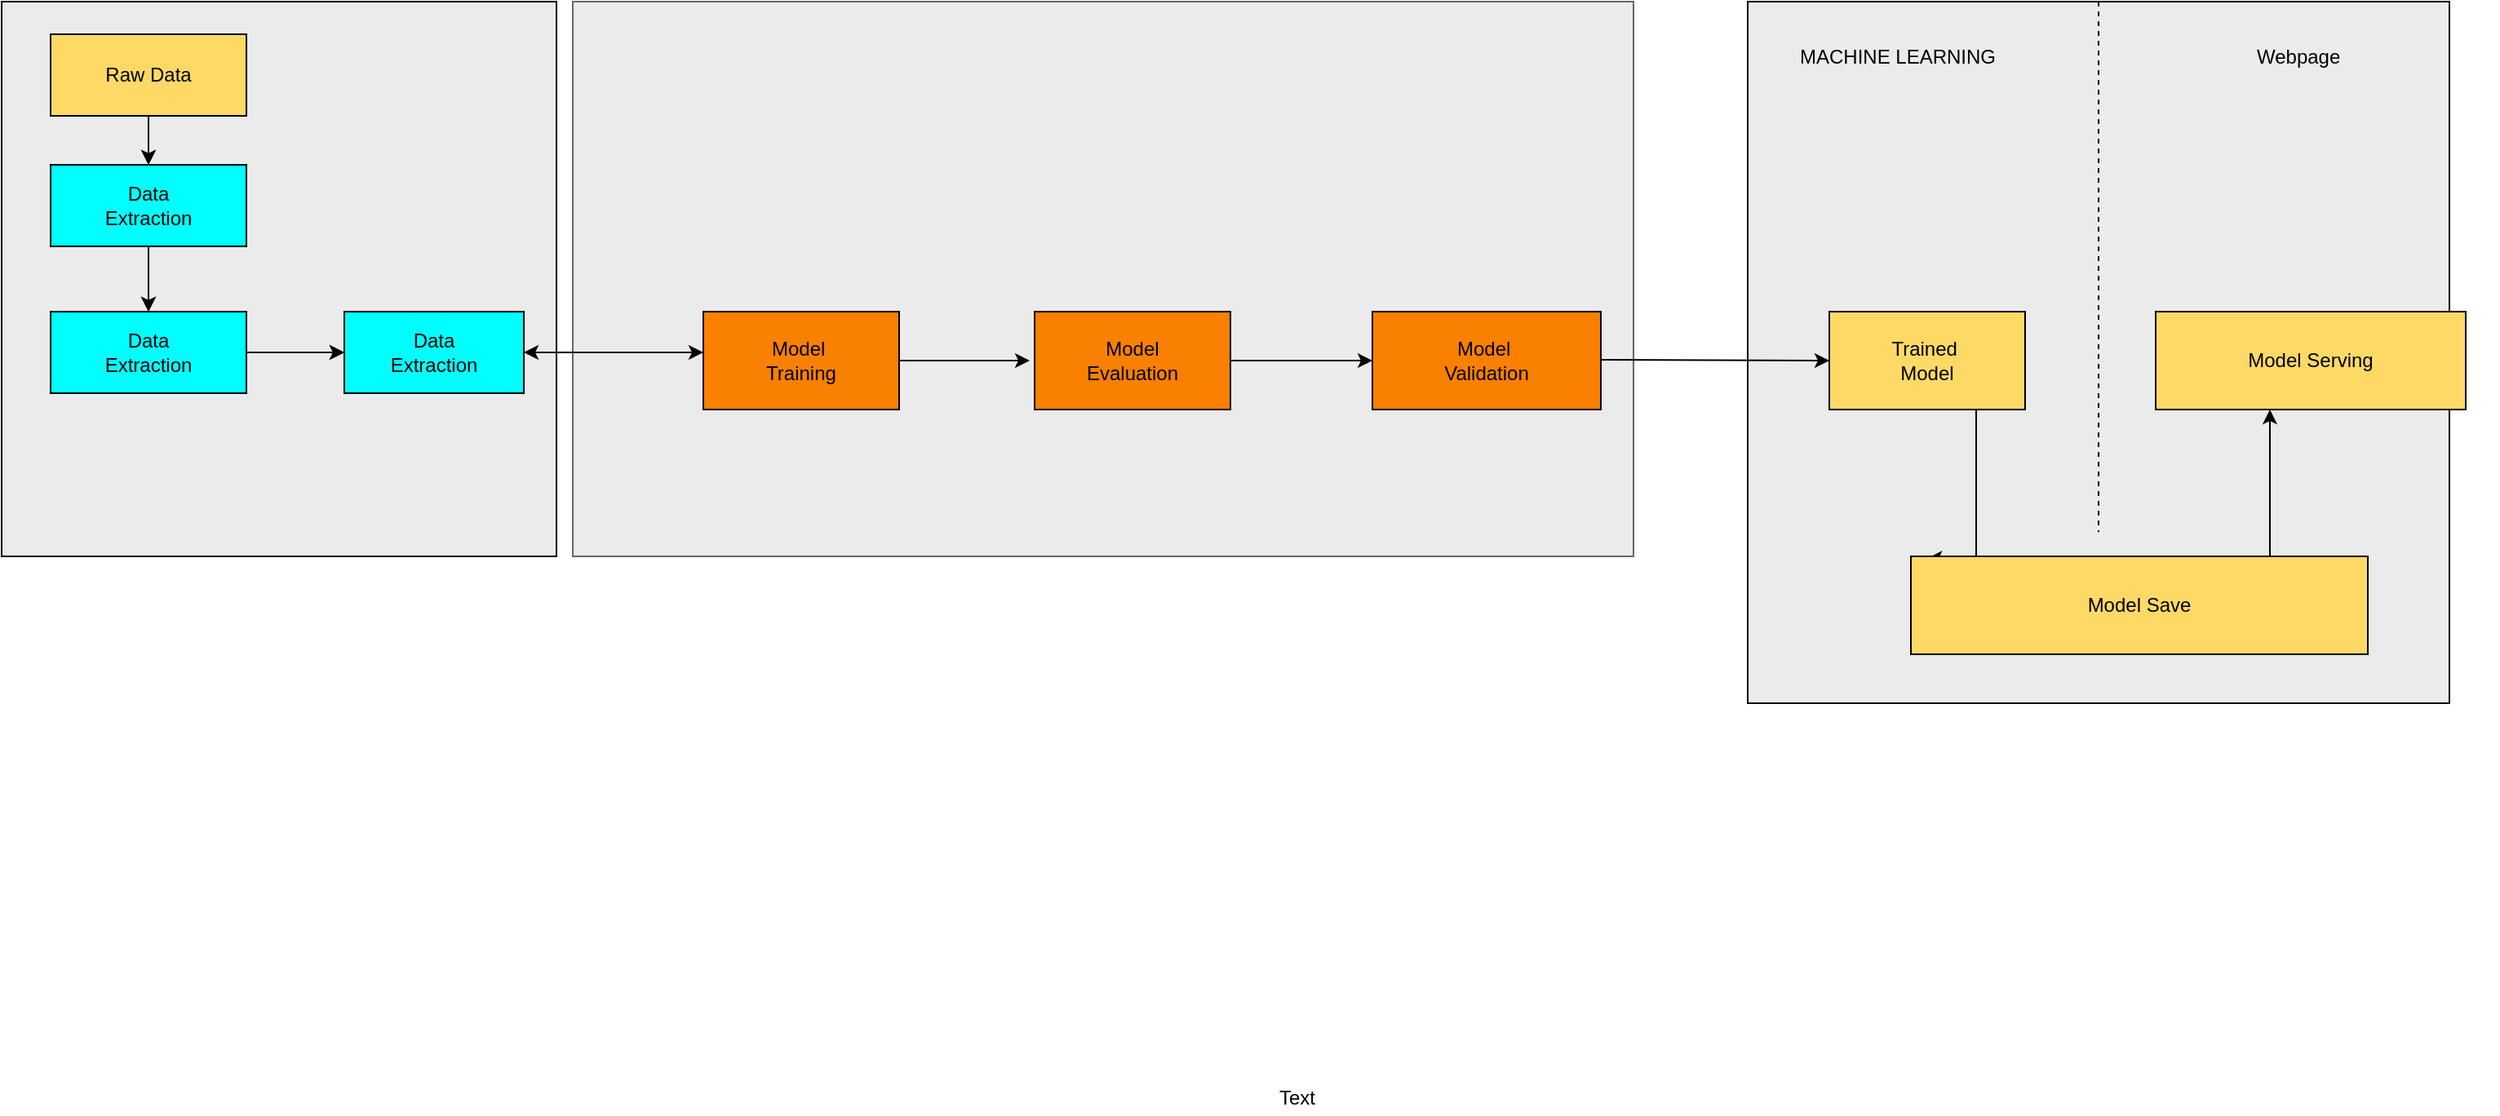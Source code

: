 <mxfile version="17.4.4" type="github">
  <diagram id="H_l5TwUQKEGQv2M3ZErB" name="Page-1">
    <mxGraphModel dx="1865" dy="588" grid="1" gridSize="10" guides="1" tooltips="1" connect="1" arrows="1" fold="1" page="1" pageScale="1" pageWidth="827" pageHeight="1169" math="0" shadow="0">
      <root>
        <mxCell id="0" />
        <mxCell id="1" parent="0" />
        <mxCell id="JLFY8NRblCiNXM_IZGkD-57" value="" style="whiteSpace=wrap;html=1;aspect=fixed;fillColor=#EBEBEB;gradientColor=none;" vertex="1" parent="1">
          <mxGeometry x="-10" y="40" width="340" height="340" as="geometry" />
        </mxCell>
        <mxCell id="JLFY8NRblCiNXM_IZGkD-58" value="" style="edgeStyle=orthogonalEdgeStyle;rounded=0;orthogonalLoop=1;jettySize=auto;html=1;" edge="1" parent="1" source="JLFY8NRblCiNXM_IZGkD-59" target="JLFY8NRblCiNXM_IZGkD-61">
          <mxGeometry relative="1" as="geometry" />
        </mxCell>
        <mxCell id="JLFY8NRblCiNXM_IZGkD-59" value="Raw Data" style="rounded=0;whiteSpace=wrap;html=1;fillColor=#FFD966;" vertex="1" parent="1">
          <mxGeometry x="20" y="60" width="120" height="50" as="geometry" />
        </mxCell>
        <mxCell id="JLFY8NRblCiNXM_IZGkD-60" value="" style="edgeStyle=orthogonalEdgeStyle;rounded=0;orthogonalLoop=1;jettySize=auto;html=1;" edge="1" parent="1" source="JLFY8NRblCiNXM_IZGkD-61" target="JLFY8NRblCiNXM_IZGkD-63">
          <mxGeometry relative="1" as="geometry" />
        </mxCell>
        <mxCell id="JLFY8NRblCiNXM_IZGkD-61" value="Data &lt;br&gt;Extraction" style="rounded=0;whiteSpace=wrap;html=1;fillColor=#FFD966;" vertex="1" parent="1">
          <mxGeometry x="20" y="140" width="120" height="50" as="geometry" />
        </mxCell>
        <mxCell id="JLFY8NRblCiNXM_IZGkD-62" value="" style="edgeStyle=orthogonalEdgeStyle;rounded=0;orthogonalLoop=1;jettySize=auto;html=1;" edge="1" parent="1" source="JLFY8NRblCiNXM_IZGkD-63" target="JLFY8NRblCiNXM_IZGkD-64">
          <mxGeometry relative="1" as="geometry" />
        </mxCell>
        <mxCell id="JLFY8NRblCiNXM_IZGkD-63" value="Data &lt;br&gt;Extraction" style="rounded=0;whiteSpace=wrap;html=1;fillColor=#FFD966;" vertex="1" parent="1">
          <mxGeometry x="20" y="230" width="120" height="50" as="geometry" />
        </mxCell>
        <mxCell id="JLFY8NRblCiNXM_IZGkD-64" value="Data &lt;br&gt;Extraction" style="rounded=0;whiteSpace=wrap;html=1;fillColor=#FFD966;" vertex="1" parent="1">
          <mxGeometry x="200" y="230" width="110" height="50" as="geometry" />
        </mxCell>
        <mxCell id="JLFY8NRblCiNXM_IZGkD-65" value="" style="rounded=0;whiteSpace=wrap;html=1;fillColor=#EBEBEB;strokeColor=#666666;fontColor=#333333;gradientColor=none;" vertex="1" parent="1">
          <mxGeometry x="340" y="40" width="650" height="340" as="geometry" />
        </mxCell>
        <mxCell id="JLFY8NRblCiNXM_IZGkD-66" value="" style="edgeStyle=orthogonalEdgeStyle;rounded=0;orthogonalLoop=1;jettySize=auto;html=1;" edge="1" parent="1" source="JLFY8NRblCiNXM_IZGkD-67" target="JLFY8NRblCiNXM_IZGkD-69">
          <mxGeometry relative="1" as="geometry" />
        </mxCell>
        <mxCell id="JLFY8NRblCiNXM_IZGkD-67" value="Raw Data" style="rounded=0;whiteSpace=wrap;html=1;fillColor=#FFD966;" vertex="1" parent="1">
          <mxGeometry x="20" y="60" width="120" height="50" as="geometry" />
        </mxCell>
        <mxCell id="JLFY8NRblCiNXM_IZGkD-68" value="" style="edgeStyle=orthogonalEdgeStyle;rounded=0;orthogonalLoop=1;jettySize=auto;html=1;" edge="1" parent="1" source="JLFY8NRblCiNXM_IZGkD-69" target="JLFY8NRblCiNXM_IZGkD-71">
          <mxGeometry relative="1" as="geometry" />
        </mxCell>
        <mxCell id="JLFY8NRblCiNXM_IZGkD-69" value="Data &lt;br&gt;Extraction" style="rounded=0;whiteSpace=wrap;html=1;fillColor=#00FFFF;" vertex="1" parent="1">
          <mxGeometry x="20" y="140" width="120" height="50" as="geometry" />
        </mxCell>
        <mxCell id="JLFY8NRblCiNXM_IZGkD-70" value="" style="edgeStyle=orthogonalEdgeStyle;rounded=0;orthogonalLoop=1;jettySize=auto;html=1;" edge="1" parent="1" source="JLFY8NRblCiNXM_IZGkD-71" target="JLFY8NRblCiNXM_IZGkD-72">
          <mxGeometry relative="1" as="geometry" />
        </mxCell>
        <mxCell id="JLFY8NRblCiNXM_IZGkD-71" value="Data &lt;br&gt;Extraction" style="rounded=0;whiteSpace=wrap;html=1;fillColor=#00FFFF;" vertex="1" parent="1">
          <mxGeometry x="20" y="230" width="120" height="50" as="geometry" />
        </mxCell>
        <mxCell id="JLFY8NRblCiNXM_IZGkD-72" value="Data &lt;br&gt;Extraction" style="rounded=0;whiteSpace=wrap;html=1;fillColor=#00FFFF;" vertex="1" parent="1">
          <mxGeometry x="200" y="230" width="110" height="50" as="geometry" />
        </mxCell>
        <mxCell id="JLFY8NRblCiNXM_IZGkD-73" value="" style="endArrow=classic;startArrow=classic;html=1;rounded=0;exitX=1;exitY=0.5;exitDx=0;exitDy=0;" edge="1" parent="1" source="JLFY8NRblCiNXM_IZGkD-72">
          <mxGeometry width="50" height="50" relative="1" as="geometry">
            <mxPoint x="320" y="290" as="sourcePoint" />
            <mxPoint x="420" y="255" as="targetPoint" />
          </mxGeometry>
        </mxCell>
        <mxCell id="JLFY8NRblCiNXM_IZGkD-74" value="" style="edgeStyle=orthogonalEdgeStyle;rounded=0;orthogonalLoop=1;jettySize=auto;html=1;" edge="1" parent="1" source="JLFY8NRblCiNXM_IZGkD-75">
          <mxGeometry relative="1" as="geometry">
            <mxPoint x="620" y="260" as="targetPoint" />
          </mxGeometry>
        </mxCell>
        <mxCell id="JLFY8NRblCiNXM_IZGkD-75" value="Model&amp;nbsp;&lt;br&gt;Training" style="rounded=0;whiteSpace=wrap;html=1;fillColor=#F98000;" vertex="1" parent="1">
          <mxGeometry x="420" y="230" width="120" height="60" as="geometry" />
        </mxCell>
        <mxCell id="JLFY8NRblCiNXM_IZGkD-76" style="edgeStyle=orthogonalEdgeStyle;rounded=0;orthogonalLoop=1;jettySize=auto;html=1;exitX=1;exitY=0.5;exitDx=0;exitDy=0;entryX=0;entryY=0.5;entryDx=0;entryDy=0;" edge="1" parent="1" source="JLFY8NRblCiNXM_IZGkD-77" target="JLFY8NRblCiNXM_IZGkD-78">
          <mxGeometry relative="1" as="geometry" />
        </mxCell>
        <mxCell id="JLFY8NRblCiNXM_IZGkD-77" value="Model&lt;br&gt;Evaluation" style="rounded=0;whiteSpace=wrap;html=1;fillColor=#F98000;" vertex="1" parent="1">
          <mxGeometry x="623" y="230" width="120" height="60" as="geometry" />
        </mxCell>
        <mxCell id="JLFY8NRblCiNXM_IZGkD-78" value="Model&amp;nbsp;&lt;br&gt;Validation" style="rounded=0;whiteSpace=wrap;html=1;fillColor=#F98000;" vertex="1" parent="1">
          <mxGeometry x="830" y="230" width="140" height="60" as="geometry" />
        </mxCell>
        <mxCell id="JLFY8NRblCiNXM_IZGkD-79" value="&lt;span style=&quot;font-family: &amp;#34;helvetica&amp;#34; , &amp;#34;arial&amp;#34; , sans-serif ; font-size: 0px&quot;&gt;%3CmxGraphModel%3E%3Croot%3E%3CmxCell%20id%3D%220%22%2F%3E%3CmxCell%20id%3D%221%22%20parent%3D%220%22%2F%3E%3CmxCell%20id%3D%222%22%20style%3D%22edgeStyle%3DorthogonalEdgeStyle%3Brounded%3D0%3BorthogonalLoop%3D1%3BjettySize%3Dauto%3Bhtml%3D1%3BexitX%3D0%3BexitY%3D0.75%3BexitDx%3D0%3BexitDy%3D0%3B%22%20edge%3D%221%22%20source%3D%223%22%20parent%3D%221%22%3E%3CmxGeometry%20relative%3D%221%22%20as%3D%22geometry%22%3E%3CmxPoint%20x%3D%22-170%22%20y%3D%22300%22%20as%3D%22targetPoint%22%2F%3E%3C%2FmxGeometry%3E%3C%2FmxCell%3E%3CmxCell%20id%3D%223%22%20value%3D%22%22%20style%3D%22whiteSpace%3Dwrap%3Bhtml%3D1%3Baspect%3Dfixed%3BfillColor%3D%23EBEBEB%3BgradientColor%3Dnone%3B%22%20vertex%3D%221%22%20parent%3D%221%22%3E%3CmxGeometry%20y%3D%2240%22%20width%3D%22340%22%20height%3D%22340%22%20as%3D%22geometry%22%2F%3E%3C%2FmxCell%3E%3CmxCell%20id%3D%224%22%20value%3D%22%22%20style%3D%22edgeStyle%3DorthogonalEdgeStyle%3Brounded%3D0%3BorthogonalLoop%3D1%3BjettySize%3Dauto%3Bhtml%3D1%3B%22%20edge%3D%221%22%20source%3D%225%22%20target%3D%227%22%20parent%3D%221%22%3E%3CmxGeometry%20relative%3D%221%22%20as%3D%22geometry%22%2F%3E%3C%2FmxCell%3E%3CmxCell%20id%3D%225%22%20value%3D%22Raw%20Data%22%20style%3D%22rounded%3D0%3BwhiteSpace%3Dwrap%3Bhtml%3D1%3BfillColor%3D%23FFD966%3B%22%20vertex%3D%221%22%20parent%3D%221%22%3E%3CmxGeometry%20x%3D%2220%22%20y%3D%2260%22%20width%3D%22120%22%20height%3D%2250%22%20as%3D%22geometry%22%2F%3E%3C%2FmxCell%3E%3CmxCell%20id%3D%226%22%20value%3D%22%22%20style%3D%22edgeStyle%3DorthogonalEdgeStyle%3Brounded%3D0%3BorthogonalLoop%3D1%3BjettySize%3Dauto%3Bhtml%3D1%3B%22%20edge%3D%221%22%20source%3D%227%22%20target%3D%229%22%20parent%3D%221%22%3E%3CmxGeometry%20relative%3D%221%22%20as%3D%22geometry%22%2F%3E%3C%2FmxCell%3E%3CmxCell%20id%3D%227%22%20value%3D%22Data%20%26lt%3Bbr%26gt%3BExtraction%22%20style%3D%22rounded%3D0%3BwhiteSpace%3Dwrap%3Bhtml%3D1%3BfillColor%3D%23FFD966%3B%22%20vertex%3D%221%22%20parent%3D%221%22%3E%3CmxGeometry%20x%3D%2220%22%20y%3D%22140%22%20width%3D%22120%22%20height%3D%2250%22%20as%3D%22geometry%22%2F%3E%3C%2FmxCell%3E%3CmxCell%20id%3D%228%22%20value%3D%22%22%20style%3D%22edgeStyle%3DorthogonalEdgeStyle%3Brounded%3D0%3BorthogonalLoop%3D1%3BjettySize%3Dauto%3Bhtml%3D1%3B%22%20edge%3D%221%22%20source%3D%229%22%20target%3D%2210%22%20parent%3D%221%22%3E%3CmxGeometry%20relative%3D%221%22%20as%3D%22geometry%22%2F%3E%3C%2FmxCell%3E%3CmxCell%20id%3D%229%22%20value%3D%22Data%20%26lt%3Bbr%26gt%3BExtraction%22%20style%3D%22rounded%3D0%3BwhiteSpace%3Dwrap%3Bhtml%3D1%3BfillColor%3D%23FFD966%3B%22%20vertex%3D%221%22%20parent%3D%221%22%3E%3CmxGeometry%20x%3D%2220%22%20y%3D%22230%22%20width%3D%22120%22%20height%3D%2250%22%20as%3D%22geometry%22%2F%3E%3C%2FmxCell%3E%3CmxCell%20id%3D%2210%22%20value%3D%22Data%20%26lt%3Bbr%26gt%3BExtraction%22%20style%3D%22rounded%3D0%3BwhiteSpace%3Dwrap%3Bhtml%3D1%3BfillColor%3D%23FFD966%3B%22%20vertex%3D%221%22%20parent%3D%221%22%3E%3CmxGeometry%20x%3D%22200%22%20y%3D%22230%22%20width%3D%22110%22%20height%3D%2250%22%20as%3D%22geometry%22%2F%3E%3C%2FmxCell%3E%3CmxCell%20id%3D%2211%22%20value%3D%22%22%20style%3D%22rounded%3D0%3BwhiteSpace%3Dwrap%3Bhtml%3D1%3BfillColor%3D%23f5f5f5%3BstrokeColor%3D%23666666%3BfontColor%3D%23333333%3B%22%20vertex%3D%221%22%20parent%3D%221%22%3E%3CmxGeometry%20x%3D%22390%22%20y%3D%2250%22%20width%3D%22650%22%20height%3D%22340%22%20as%3D%22geometry%22%2F%3E%3C%2FmxCell%3E%3CmxCell%20id%3D%2212%22%20value%3D%22%22%20style%3D%22edgeStyle%3DorthogonalEdgeStyle%3Brounded%3D0%3BorthogonalLoop%3D1%3BjettySize%3Dauto%3Bhtml%3D1%3B%22%20edge%3D%221%22%20source%3D%2213%22%20target%3D%2215%22%20parent%3D%221%22%3E%3CmxGeometry%20relative%3D%221%22%20as%3D%22geometry%22%2F%3E%3C%2FmxCell%3E%3CmxCell%20id%3D%2213%22%20value%3D%22Raw%20Data%22%20style%3D%22rounded%3D0%3BwhiteSpace%3Dwrap%3Bhtml%3D1%3BfillColor%3D%23FFD966%3B%22%20vertex%3D%221%22%20parent%3D%221%22%3E%3CmxGeometry%20x%3D%2220%22%20y%3D%2260%22%20width%3D%22120%22%20height%3D%2250%22%20as%3D%22geometry%22%2F%3E%3C%2FmxCell%3E%3CmxCell%20id%3D%2214%22%20value%3D%22%22%20style%3D%22edgeStyle%3DorthogonalEdgeStyle%3Brounded%3D0%3BorthogonalLoop%3D1%3BjettySize%3Dauto%3Bhtml%3D1%3B%22%20edge%3D%221%22%20source%3D%2215%22%20target%3D%2217%22%20parent%3D%221%22%3E%3CmxGeometry%20relative%3D%221%22%20as%3D%22geometry%22%2F%3E%3C%2FmxCell%3E%3CmxCell%20id%3D%2215%22%20value%3D%22Data%20%26lt%3Bbr%26gt%3BExtraction%22%20style%3D%22rounded%3D0%3BwhiteSpace%3Dwrap%3Bhtml%3D1%3BfillColor%3D%23FFD966%3B%22%20vertex%3D%221%22%20parent%3D%221%22%3E%3CmxGeometry%20x%3D%2220%22%20y%3D%22140%22%20width%3D%22120%22%20height%3D%2250%22%20as%3D%22geometry%22%2F%3E%3C%2FmxCell%3E%3CmxCell%20id%3D%2216%22%20value%3D%22%22%20style%3D%22edgeStyle%3DorthogonalEdgeStyle%3Brounded%3D0%3BorthogonalLoop%3D1%3BjettySize%3Dauto%3Bhtml%3D1%3B%22%20edge%3D%221%22%20source%3D%2217%22%20target%3D%2218%22%20parent%3D%221%22%3E%3CmxGeometry%20relative%3D%221%22%20as%3D%22geometry%22%2F%3E%3C%2FmxCell%3E%3CmxCell%20id%3D%2217%22%20value%3D%22Data%20%26lt%3Bbr%26gt%3BExtraction%22%20style%3D%22rounded%3D0%3BwhiteSpace%3Dwrap%3Bhtml%3D1%3BfillColor%3D%23FFD966%3B%22%20vertex%3D%221%22%20parent%3D%221%22%3E%3CmxGeometry%20x%3D%2220%22%20y%3D%22230%22%20width%3D%22120%22%20height%3D%2250%22%20as%3D%22geometry%22%2F%3E%3C%2FmxCell%3E%3CmxCell%20id%3D%2218%22%20value%3D%22Data%20%26lt%3Bbr%26gt%3BExtraction%22%20style%3D%22rounded%3D0%3BwhiteSpace%3Dwrap%3Bhtml%3D1%3BfillColor%3D%23FFD966%3B%22%20vertex%3D%221%22%20parent%3D%221%22%3E%3CmxGeometry%20x%3D%22200%22%20y%3D%22230%22%20width%3D%22110%22%20height%3D%2250%22%20as%3D%22geometry%22%2F%3E%3C%2FmxCell%3E%3CmxCell%20id%3D%2219%22%20value%3D%22%22%20style%3D%22endArrow%3Dclassic%3BstartArrow%3Dclassic%3Bhtml%3D1%3Brounded%3D0%3BexitX%3D1%3BexitY%3D0.5%3BexitDx%3D0%3BexitDy%3D0%3B%22%20edge%3D%221%22%20source%3D%2218%22%20parent%3D%221%22%3E%3CmxGeometry%20width%3D%2250%22%20height%3D%2250%22%20relative%3D%221%22%20as%3D%22geometry%22%3E%3CmxPoint%20x%3D%22320%22%20y%3D%22290%22%20as%3D%22sourcePoint%22%2F%3E%3CmxPoint%20x%3D%22420%22%20y%3D%22255%22%20as%3D%22targetPoint%22%2F%3E%3C%2FmxGeometry%3E%3C%2FmxCell%3E%3CmxCell%20id%3D%2220%22%20value%3D%22%22%20style%3D%22edgeStyle%3DorthogonalEdgeStyle%3Brounded%3D0%3BorthogonalLoop%3D1%3BjettySize%3Dauto%3Bhtml%3D1%3B%22%20edge%3D%221%22%20source%3D%2221%22%20parent%3D%221%22%3E%3CmxGeometry%20relative%3D%221%22%20as%3D%22geometry%22%3E%3CmxPoint%20x%3D%22620%22%20y%3D%22260%22%20as%3D%22targetPoint%22%2F%3E%3C%2FmxGeometry%3E%3C%2FmxCell%3E%3CmxCell%20id%3D%2221%22%20value%3D%22Model%26amp%3Bnbsp%3B%26lt%3Bbr%26gt%3BTraining%22%20style%3D%22rounded%3D0%3BwhiteSpace%3Dwrap%3Bhtml%3D1%3BfillColor%3D%23EBEBEB%3B%22%20vertex%3D%221%22%20parent%3D%221%22%3E%3CmxGeometry%20x%3D%22420%22%20y%3D%22230%22%20width%3D%22120%22%20height%3D%2260%22%20as%3D%22geometry%22%2F%3E%3C%2FmxCell%3E%3CmxCell%20id%3D%2222%22%20style%3D%22edgeStyle%3DorthogonalEdgeStyle%3Brounded%3D0%3BorthogonalLoop%3D1%3BjettySize%3Dauto%3Bhtml%3D1%3BexitX%3D1%3BexitY%3D0.5%3BexitDx%3D0%3BexitDy%3D0%3BentryX%3D0%3BentryY%3D0.5%3BentryDx%3D0%3BentryDy%3D0%3B%22%20edge%3D%221%22%20source%3D%2223%22%20target%3D%2224%22%20parent%3D%221%22%3E%3CmxGeometry%20relative%3D%221%22%20as%3D%22geometry%22%2F%3E%3C%2FmxCell%3E%3CmxCell%20id%3D%2223%22%20value%3D%22Model%26lt%3Bbr%26gt%3BEvaluation%22%20style%3D%22rounded%3D0%3BwhiteSpace%3Dwrap%3Bhtml%3D1%3BfillColor%3D%23EBEBEB%3B%22%20vertex%3D%221%22%20parent%3D%221%22%3E%3CmxGeometry%20x%3D%22623%22%20y%3D%22230%22%20width%3D%22120%22%20height%3D%2260%22%20as%3D%22geometry%22%2F%3E%3C%2FmxCell%3E%3CmxCell%20id%3D%2224%22%20value%3D%22Model%26amp%3Bnbsp%3B%26lt%3Bbr%26gt%3BValidation%22%20style%3D%22rounded%3D0%3BwhiteSpace%3Dwrap%3Bhtml%3D1%3BfillColor%3D%23EBEBEB%3B%22%20vertex%3D%221%22%20parent%3D%221%22%3E%3CmxGeometry%20x%3D%22830%22%20y%3D%22230%22%20width%3D%22140%22%20height%3D%2260%22%20as%3D%22geometry%22%2F%3E%3C%2FmxCell%3E%3CmxCell%20id%3D%2225%22%20value%3D%22%22%20style%3D%22whiteSpace%3Dwrap%3Bhtml%3D1%3Baspect%3Dfixed%3BfillColor%3D%23EBEBEB%3BgradientColor%3Dnone%3B%22%20vertex%3D%221%22%20parent%3D%221%22%3E%3CmxGeometry%20x%3D%221080%22%20y%3D%2250%22%20width%3D%22340%22%20height%3D%22340%22%20as%3D%22geometry%22%2F%3E%3C%2FmxCell%3E%3CmxCell%20id%3D%2226%22%20value%3D%22Text%22%20style%3D%22text%3Bhtml%3D1%3Bresizable%3D0%3Bpoints%3D%5B%5D%3Bautosize%3D1%3Balign%3Dleft%3BverticalAlign%3Dtop%3BspacingTop%3D-4%3B%22%20vertex%3D%221%22%20parent%3D%221%22%3E%3CmxGeometry%20x%3D%22771%22%20y%3D%22702%22%20width%3D%2240%22%20height%3D%2220%22%20as%3D%22geometry%22%2F%3E%3C%2FmxCell%3E%3CmxCell%20id%3D%2227%22%20value%3D%22%22%20style%3D%22endArrow%3Dclassic%3Bhtml%3D1%3B%22%20edge%3D%221%22%20parent%3D%221%22%3E%3CmxGeometry%20width%3D%2250%22%20height%3D%2250%22%20relative%3D%221%22%20as%3D%22geometry%22%3E%3CmxPoint%20x%3D%22970%22%20y%3D%22260%22%20as%3D%22sourcePoint%22%2F%3E%3CmxPoint%20x%3D%221130%22%20y%3D%22260%22%20as%3D%22targetPoint%22%2F%3E%3C%2FmxGeometry%3E%3C%2FmxCell%3E%3CmxCell%20id%3D%2228%22%20value%3D%22Trained%26amp%3Bnbsp%3B%26lt%3Bbr%26gt%3BModel%22%20style%3D%22rounded%3D0%3BwhiteSpace%3Dwrap%3Bhtml%3D1%3BfillColor%3D%23EBEBEB%3B%22%20vertex%3D%221%22%20parent%3D%221%22%3E%3CmxGeometry%20x%3D%221110%22%20y%3D%22230%22%20width%3D%22120%22%20height%3D%2260%22%20as%3D%22geometry%22%2F%3E%3C%2FmxCell%3E%3CmxCell%20id%3D%2229%22%20value%3D%22%22%20style%3D%22endArrow%3Dnone%3Bdashed%3D1%3Bhtml%3D1%3BentryX%3D0.526%3BentryY%3D0.001%3BentryDx%3D0%3BentryDy%3D0%3BentryPerimeter%3D0%3B%22%20edge%3D%221%22%20target%3D%2225%22%20parent%3D%221%22%3E%3CmxGeometry%20width%3D%2250%22%20height%3D%2250%22%20relative%3D%221%22%20as%3D%22geometry%22%3E%3CmxPoint%20x%3D%221259%22%20y%3D%22390%22%20as%3D%22sourcePoint%22%2F%3E%3CmxPoint%20x%3D%221330%22%20y%3D%22110%22%20as%3D%22targetPoint%22%2F%3E%3CArray%20as%3D%22points%22%3E%3CmxPoint%20x%3D%221259%22%20y%3D%22390%22%2F%3E%3C%2FArray%3E%3C%2FmxGeometry%3E%3C%2FmxCell%3E%3CmxCell%20id%3D%2230%22%20value%3D%22MACHINE%20LEARNING%22%20style%3D%22text%3Bhtml%3D1%3B%22%20vertex%3D%221%22%20parent%3D%221%22%3E%3CmxGeometry%20x%3D%221090%22%20y%3D%2260%22%20width%3D%22150%22%20height%3D%2230%22%20as%3D%22geometry%22%2F%3E%3C%2FmxCell%3E%3C%2Froot%3E%3C%2FmxGraphModel%3E&lt;/span&gt;" style="whiteSpace=wrap;html=1;aspect=fixed;fillColor=#EBEBEB;gradientColor=none;" vertex="1" parent="1">
          <mxGeometry x="1060" y="40" width="430" height="430" as="geometry" />
        </mxCell>
        <mxCell id="JLFY8NRblCiNXM_IZGkD-80" value="Text" style="text;html=1;resizable=0;points=[];autosize=1;align=left;verticalAlign=top;spacingTop=-4;" vertex="1" parent="1">
          <mxGeometry x="771" y="702" width="40" height="20" as="geometry" />
        </mxCell>
        <mxCell id="JLFY8NRblCiNXM_IZGkD-82" style="edgeStyle=orthogonalEdgeStyle;rounded=0;orthogonalLoop=1;jettySize=auto;html=1;exitX=0.5;exitY=1;exitDx=0;exitDy=0;entryX=0.036;entryY=0.019;entryDx=0;entryDy=0;entryPerimeter=0;" edge="1" parent="1" source="JLFY8NRblCiNXM_IZGkD-83" target="JLFY8NRblCiNXM_IZGkD-89">
          <mxGeometry relative="1" as="geometry">
            <Array as="points">
              <mxPoint x="1200" y="290" />
              <mxPoint x="1200" y="382" />
            </Array>
          </mxGeometry>
        </mxCell>
        <mxCell id="JLFY8NRblCiNXM_IZGkD-83" value="Trained&amp;nbsp;&lt;br&gt;Model" style="rounded=0;whiteSpace=wrap;html=1;fillColor=#FFD966;" vertex="1" parent="1">
          <mxGeometry x="1110" y="230" width="120" height="60" as="geometry" />
        </mxCell>
        <mxCell id="JLFY8NRblCiNXM_IZGkD-84" value="MACHINE LEARNING" style="text;html=1;" vertex="1" parent="1">
          <mxGeometry x="1090" y="60" width="150" height="30" as="geometry" />
        </mxCell>
        <mxCell id="JLFY8NRblCiNXM_IZGkD-85" value="Webpage" style="text;html=1;" vertex="1" parent="1">
          <mxGeometry x="1370" y="60" width="150" height="30" as="geometry" />
        </mxCell>
        <mxCell id="JLFY8NRblCiNXM_IZGkD-87" value="" style="endArrow=none;dashed=1;html=1;exitX=0.5;exitY=0;exitDx=0;exitDy=0;entryX=0.5;entryY=0.756;entryDx=0;entryDy=0;entryPerimeter=0;" edge="1" parent="1" source="JLFY8NRblCiNXM_IZGkD-79" target="JLFY8NRblCiNXM_IZGkD-79">
          <mxGeometry width="50" height="50" relative="1" as="geometry">
            <mxPoint x="1290" y="90" as="sourcePoint" />
            <mxPoint x="1340" y="40" as="targetPoint" />
          </mxGeometry>
        </mxCell>
        <mxCell id="JLFY8NRblCiNXM_IZGkD-88" style="edgeStyle=orthogonalEdgeStyle;rounded=0;orthogonalLoop=1;jettySize=auto;html=1;" edge="1" parent="1" source="JLFY8NRblCiNXM_IZGkD-89" target="JLFY8NRblCiNXM_IZGkD-90">
          <mxGeometry relative="1" as="geometry">
            <Array as="points">
              <mxPoint x="1380" y="360" />
              <mxPoint x="1380" y="360" />
            </Array>
          </mxGeometry>
        </mxCell>
        <mxCell id="JLFY8NRblCiNXM_IZGkD-89" value="Model Save" style="rounded=0;whiteSpace=wrap;html=1;fillColor=#FFD966;gradientColor=none;" vertex="1" parent="1">
          <mxGeometry x="1160" y="380" width="280" height="60" as="geometry" />
        </mxCell>
        <mxCell id="JLFY8NRblCiNXM_IZGkD-90" value="Model Serving" style="rounded=0;whiteSpace=wrap;html=1;fillColor=#FFD966;gradientColor=none;" vertex="1" parent="1">
          <mxGeometry x="1310" y="230" width="190" height="60" as="geometry" />
        </mxCell>
        <mxCell id="JLFY8NRblCiNXM_IZGkD-91" value="" style="endArrow=classic;html=1;" edge="1" parent="1">
          <mxGeometry width="50" height="50" relative="1" as="geometry">
            <mxPoint x="970" y="259.5" as="sourcePoint" />
            <mxPoint x="1110" y="260" as="targetPoint" />
          </mxGeometry>
        </mxCell>
      </root>
    </mxGraphModel>
  </diagram>
</mxfile>
